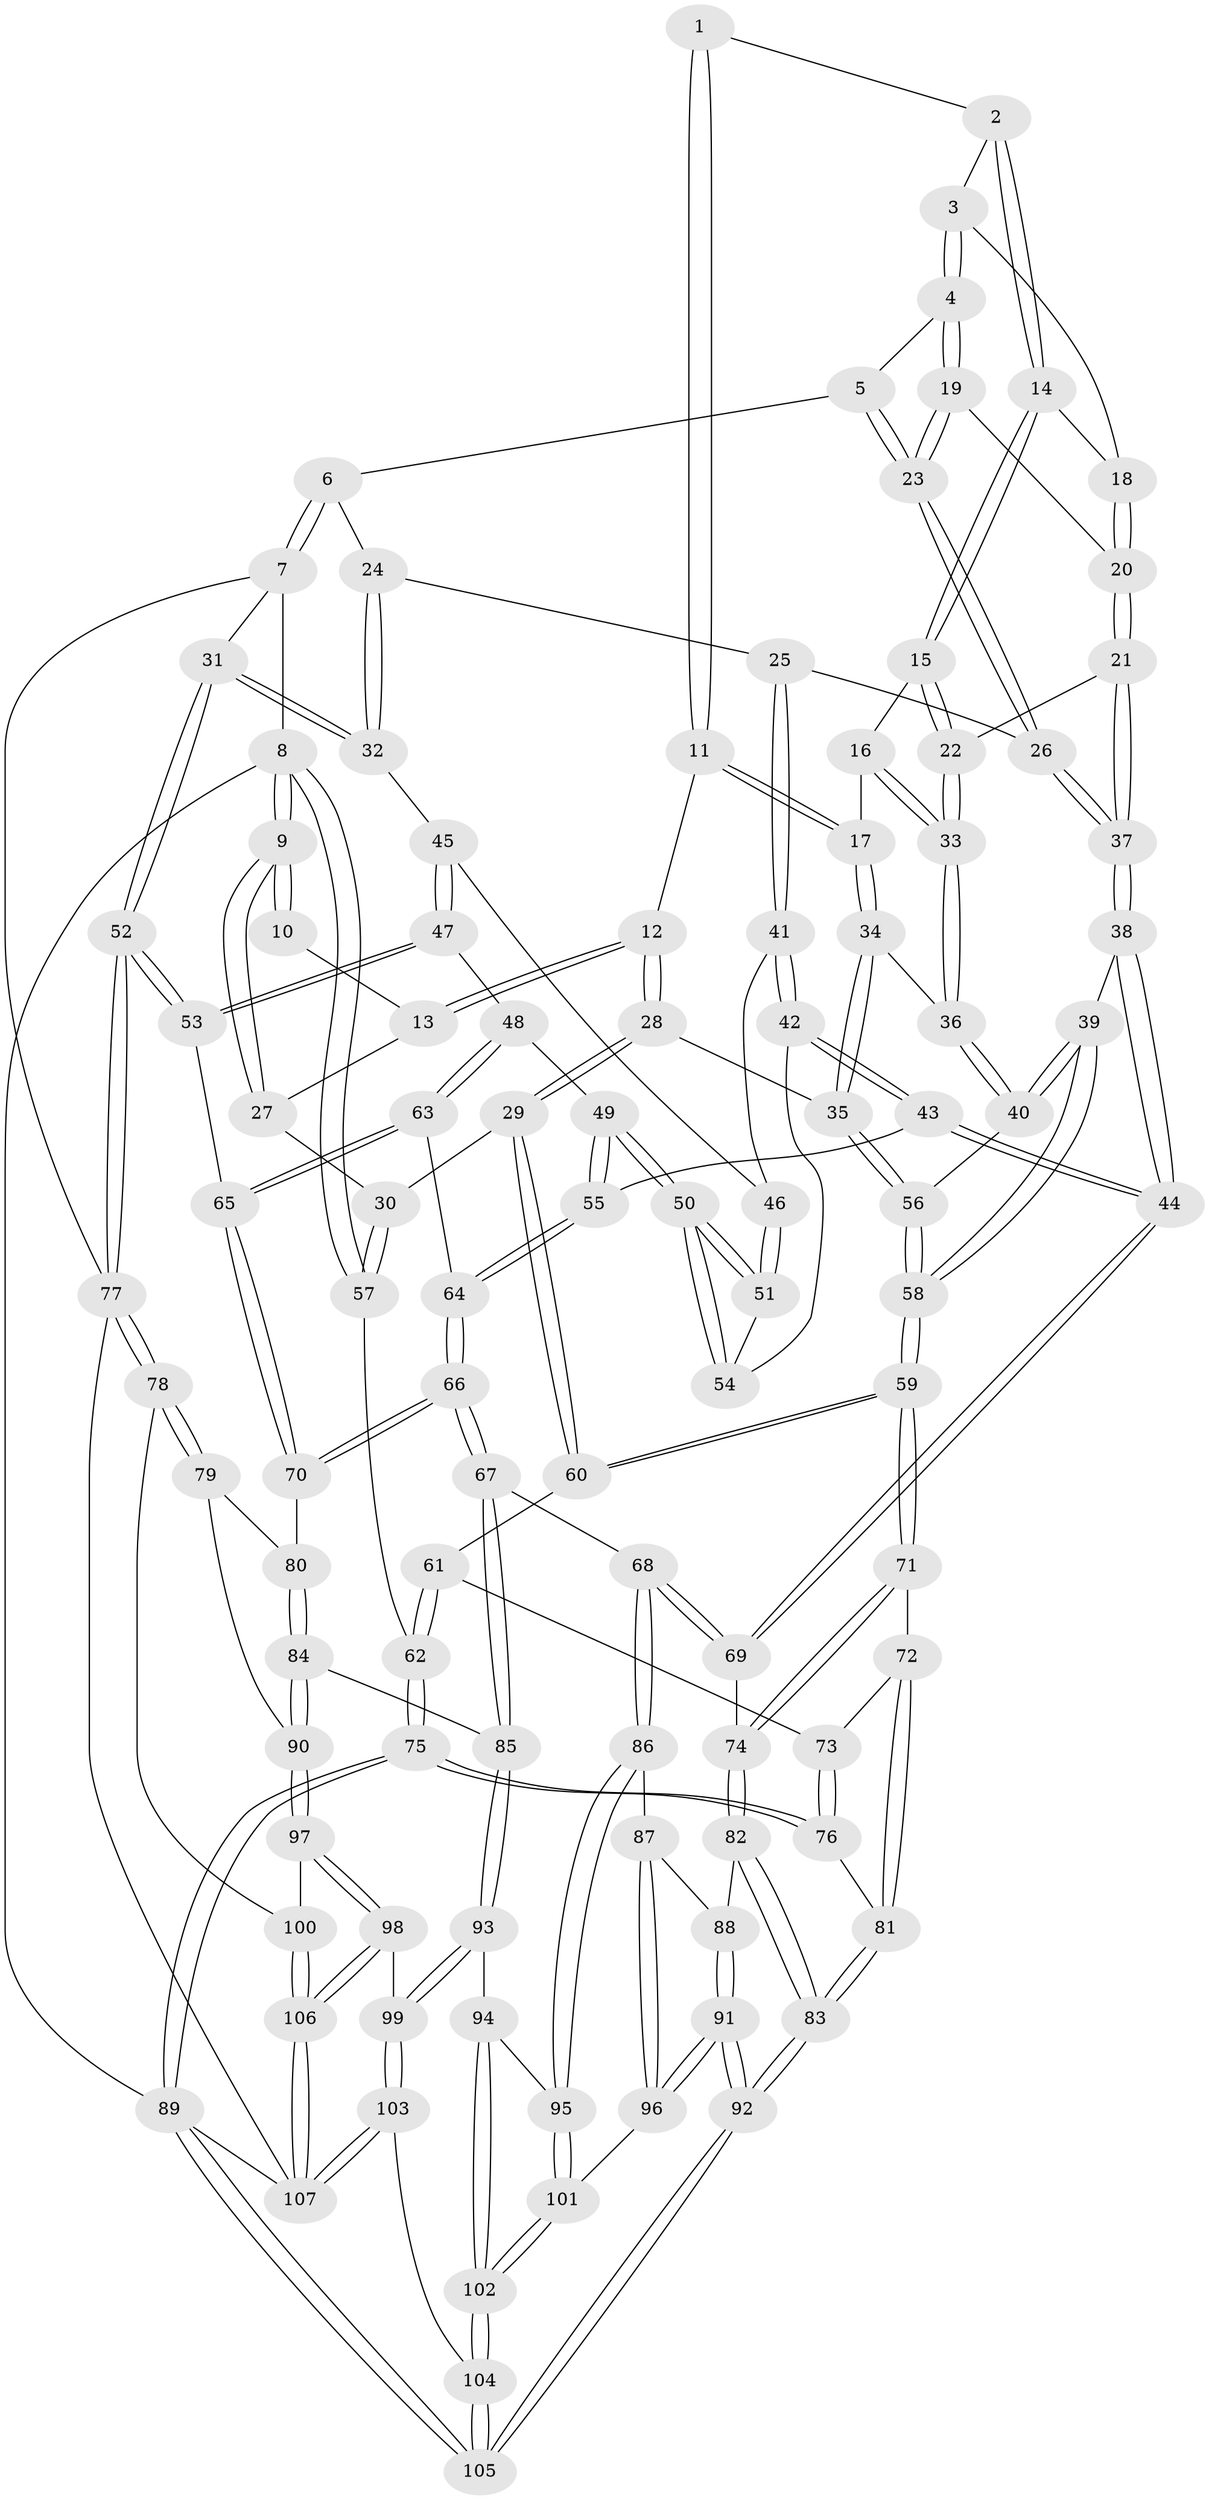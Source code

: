 // coarse degree distribution, {6: 0.1320754716981132, 9: 0.018867924528301886, 3: 0.1320754716981132, 4: 0.39622641509433965, 5: 0.24528301886792453, 8: 0.018867924528301886, 2: 0.03773584905660377, 7: 0.018867924528301886}
// Generated by graph-tools (version 1.1) at 2025/21/03/04/25 18:21:19]
// undirected, 107 vertices, 264 edges
graph export_dot {
graph [start="1"]
  node [color=gray90,style=filled];
  1 [pos="+0.20727122637782996+0"];
  2 [pos="+0.2841456844916124+0"];
  3 [pos="+0.5684187010157981+0"];
  4 [pos="+0.6788629425725866+0"];
  5 [pos="+0.7254657530111313+0"];
  6 [pos="+0.8631666669995941+0"];
  7 [pos="+1+0"];
  8 [pos="+0+0"];
  9 [pos="+0+0"];
  10 [pos="+0.15364267192834752+0"];
  11 [pos="+0.2049289090343435+0.12206561832525352"];
  12 [pos="+0.18447069871728616+0.12343687691010352"];
  13 [pos="+0.14051633404334232+0.1174188602668285"];
  14 [pos="+0.3062989205838292+0.06151984155642589"];
  15 [pos="+0.2817640380265953+0.09587668514811562"];
  16 [pos="+0.2170436815850725+0.1235992816229379"];
  17 [pos="+0.2136620184657576+0.12431157830569056"];
  18 [pos="+0.37753004469451334+0.055824152918334764"];
  19 [pos="+0.5535405372544976+0.047375463576169875"];
  20 [pos="+0.4649393729787868+0.1487255825985206"];
  21 [pos="+0.45015842547591517+0.19288952205673032"];
  22 [pos="+0.41212618217973984+0.1997288508972068"];
  23 [pos="+0.610843564360697+0.229017510883991"];
  24 [pos="+0.8371502587295606+0"];
  25 [pos="+0.618753717189456+0.24274722608650698"];
  26 [pos="+0.6123045517804214+0.241388743573965"];
  27 [pos="+0.10935219129321459+0.12083608268611386"];
  28 [pos="+0.1408879506955597+0.3356746406037094"];
  29 [pos="+0.10706295880613341+0.3455734785665162"];
  30 [pos="+0+0.26342911223533605"];
  31 [pos="+1+0.44732102562673814"];
  32 [pos="+0.8182089725988375+0.19719057909723894"];
  33 [pos="+0.3522494185757672+0.24732132951903532"];
  34 [pos="+0.2316906391167708+0.2128351413954667"];
  35 [pos="+0.17789548478553094+0.33271301608454396"];
  36 [pos="+0.3261558272461611+0.2850129107462687"];
  37 [pos="+0.5137270570801175+0.270094474151686"];
  38 [pos="+0.489209395472424+0.4550293579846044"];
  39 [pos="+0.48079657270913195+0.45254175877941366"];
  40 [pos="+0.30982422197058546+0.3549358794214373"];
  41 [pos="+0.6559914418408425+0.2644168370058649"];
  42 [pos="+0.6603628841627451+0.2979447538996953"];
  43 [pos="+0.5814561167761684+0.44662764694643725"];
  44 [pos="+0.48931563880655693+0.45516478501966035"];
  45 [pos="+0.8019214041246524+0.2217975530430411"];
  46 [pos="+0.7823240977017573+0.23192784948434464"];
  47 [pos="+0.8238376975892446+0.3761353018604947"];
  48 [pos="+0.7676069800950573+0.40598647794469667"];
  49 [pos="+0.7256278860929551+0.396203266555019"];
  50 [pos="+0.7255409807097801+0.39586651240501153"];
  51 [pos="+0.738657856228613+0.32206247555804984"];
  52 [pos="+1+0.4672748996953163"];
  53 [pos="+1+0.4732133106533598"];
  54 [pos="+0.6722242689272367+0.31190143750519833"];
  55 [pos="+0.6225776836044733+0.4537650988294114"];
  56 [pos="+0.2849692003915635+0.3628714550773421"];
  57 [pos="+0+0.26457238816362527"];
  58 [pos="+0.22602467344609944+0.5356577179958935"];
  59 [pos="+0.20804922736778514+0.557494241639594"];
  60 [pos="+0.09423540306049526+0.49772489143248877"];
  61 [pos="+0.05990602050416646+0.5132300471962091"];
  62 [pos="+0+0.5208283979380313"];
  63 [pos="+0.7817526010462157+0.5029220636624069"];
  64 [pos="+0.6817678350564833+0.5167638927685184"];
  65 [pos="+0.8510879512385131+0.5632621646930118"];
  66 [pos="+0.6918146036053968+0.6479261016916943"];
  67 [pos="+0.6207632246317328+0.6970360065622282"];
  68 [pos="+0.6177104085280555+0.6977477760782298"];
  69 [pos="+0.4805868023298068+0.5907863636314163"];
  70 [pos="+0.7982683451854538+0.6400926695476936"];
  71 [pos="+0.22824580606482656+0.6152243342978844"];
  72 [pos="+0.22619113126046944+0.6191430216613542"];
  73 [pos="+0.048847195643454924+0.6649913960391753"];
  74 [pos="+0.3979037702527072+0.6521057080897165"];
  75 [pos="+0+1"];
  76 [pos="+0+0.7963198641255991"];
  77 [pos="+1+0.7261259051776661"];
  78 [pos="+1+0.7703080070138153"];
  79 [pos="+0.8875317711231262+0.7342709658526166"];
  80 [pos="+0.8013927403257719+0.6464765975773453"];
  81 [pos="+0.21424370477251967+0.662590832694974"];
  82 [pos="+0.3960245218308992+0.6750087640767327"];
  83 [pos="+0.23294854391395528+0.8533093430548171"];
  84 [pos="+0.7730669519807368+0.8082665972741748"];
  85 [pos="+0.7625505181633623+0.8088285482049336"];
  86 [pos="+0.5830012532372765+0.795089986421595"];
  87 [pos="+0.5039003785813888+0.8099939322318921"];
  88 [pos="+0.4117548002509805+0.7331877294319893"];
  89 [pos="+0+1"];
  90 [pos="+0.8047211300503718+0.8215033261605049"];
  91 [pos="+0.357315297413184+0.9139687873825899"];
  92 [pos="+0.20160196754028764+1"];
  93 [pos="+0.6834462186924293+0.8939466175004185"];
  94 [pos="+0.624627947955752+0.8551011566904879"];
  95 [pos="+0.5835816139891854+0.7967595218390092"];
  96 [pos="+0.42322854245467045+0.8944877292675926"];
  97 [pos="+0.8209697218282217+0.8466744554006128"];
  98 [pos="+0.7877015952069237+0.9368494620928051"];
  99 [pos="+0.6843152307677975+0.8965319180598069"];
  100 [pos="+0.9373135346304701+0.8831589070846553"];
  101 [pos="+0.5208978092950538+0.9288669893143726"];
  102 [pos="+0.5560977414702127+0.9785471875513302"];
  103 [pos="+0.6104140728079689+1"];
  104 [pos="+0.6091999589416767+1"];
  105 [pos="+0.07782326197579963+1"];
  106 [pos="+0.8578894015342775+1"];
  107 [pos="+0.8537300254793366+1"];
  1 -- 2;
  1 -- 11;
  1 -- 11;
  2 -- 3;
  2 -- 14;
  2 -- 14;
  3 -- 4;
  3 -- 4;
  3 -- 18;
  4 -- 5;
  4 -- 19;
  4 -- 19;
  5 -- 6;
  5 -- 23;
  5 -- 23;
  6 -- 7;
  6 -- 7;
  6 -- 24;
  7 -- 8;
  7 -- 31;
  7 -- 77;
  8 -- 9;
  8 -- 9;
  8 -- 57;
  8 -- 57;
  8 -- 89;
  9 -- 10;
  9 -- 10;
  9 -- 27;
  9 -- 27;
  10 -- 13;
  11 -- 12;
  11 -- 17;
  11 -- 17;
  12 -- 13;
  12 -- 13;
  12 -- 28;
  12 -- 28;
  13 -- 27;
  14 -- 15;
  14 -- 15;
  14 -- 18;
  15 -- 16;
  15 -- 22;
  15 -- 22;
  16 -- 17;
  16 -- 33;
  16 -- 33;
  17 -- 34;
  17 -- 34;
  18 -- 20;
  18 -- 20;
  19 -- 20;
  19 -- 23;
  19 -- 23;
  20 -- 21;
  20 -- 21;
  21 -- 22;
  21 -- 37;
  21 -- 37;
  22 -- 33;
  22 -- 33;
  23 -- 26;
  23 -- 26;
  24 -- 25;
  24 -- 32;
  24 -- 32;
  25 -- 26;
  25 -- 41;
  25 -- 41;
  26 -- 37;
  26 -- 37;
  27 -- 30;
  28 -- 29;
  28 -- 29;
  28 -- 35;
  29 -- 30;
  29 -- 60;
  29 -- 60;
  30 -- 57;
  30 -- 57;
  31 -- 32;
  31 -- 32;
  31 -- 52;
  31 -- 52;
  32 -- 45;
  33 -- 36;
  33 -- 36;
  34 -- 35;
  34 -- 35;
  34 -- 36;
  35 -- 56;
  35 -- 56;
  36 -- 40;
  36 -- 40;
  37 -- 38;
  37 -- 38;
  38 -- 39;
  38 -- 44;
  38 -- 44;
  39 -- 40;
  39 -- 40;
  39 -- 58;
  39 -- 58;
  40 -- 56;
  41 -- 42;
  41 -- 42;
  41 -- 46;
  42 -- 43;
  42 -- 43;
  42 -- 54;
  43 -- 44;
  43 -- 44;
  43 -- 55;
  44 -- 69;
  44 -- 69;
  45 -- 46;
  45 -- 47;
  45 -- 47;
  46 -- 51;
  46 -- 51;
  47 -- 48;
  47 -- 53;
  47 -- 53;
  48 -- 49;
  48 -- 63;
  48 -- 63;
  49 -- 50;
  49 -- 50;
  49 -- 55;
  49 -- 55;
  50 -- 51;
  50 -- 51;
  50 -- 54;
  50 -- 54;
  51 -- 54;
  52 -- 53;
  52 -- 53;
  52 -- 77;
  52 -- 77;
  53 -- 65;
  55 -- 64;
  55 -- 64;
  56 -- 58;
  56 -- 58;
  57 -- 62;
  58 -- 59;
  58 -- 59;
  59 -- 60;
  59 -- 60;
  59 -- 71;
  59 -- 71;
  60 -- 61;
  61 -- 62;
  61 -- 62;
  61 -- 73;
  62 -- 75;
  62 -- 75;
  63 -- 64;
  63 -- 65;
  63 -- 65;
  64 -- 66;
  64 -- 66;
  65 -- 70;
  65 -- 70;
  66 -- 67;
  66 -- 67;
  66 -- 70;
  66 -- 70;
  67 -- 68;
  67 -- 85;
  67 -- 85;
  68 -- 69;
  68 -- 69;
  68 -- 86;
  68 -- 86;
  69 -- 74;
  70 -- 80;
  71 -- 72;
  71 -- 74;
  71 -- 74;
  72 -- 73;
  72 -- 81;
  72 -- 81;
  73 -- 76;
  73 -- 76;
  74 -- 82;
  74 -- 82;
  75 -- 76;
  75 -- 76;
  75 -- 89;
  75 -- 89;
  76 -- 81;
  77 -- 78;
  77 -- 78;
  77 -- 107;
  78 -- 79;
  78 -- 79;
  78 -- 100;
  79 -- 80;
  79 -- 90;
  80 -- 84;
  80 -- 84;
  81 -- 83;
  81 -- 83;
  82 -- 83;
  82 -- 83;
  82 -- 88;
  83 -- 92;
  83 -- 92;
  84 -- 85;
  84 -- 90;
  84 -- 90;
  85 -- 93;
  85 -- 93;
  86 -- 87;
  86 -- 95;
  86 -- 95;
  87 -- 88;
  87 -- 96;
  87 -- 96;
  88 -- 91;
  88 -- 91;
  89 -- 105;
  89 -- 105;
  89 -- 107;
  90 -- 97;
  90 -- 97;
  91 -- 92;
  91 -- 92;
  91 -- 96;
  91 -- 96;
  92 -- 105;
  92 -- 105;
  93 -- 94;
  93 -- 99;
  93 -- 99;
  94 -- 95;
  94 -- 102;
  94 -- 102;
  95 -- 101;
  95 -- 101;
  96 -- 101;
  97 -- 98;
  97 -- 98;
  97 -- 100;
  98 -- 99;
  98 -- 106;
  98 -- 106;
  99 -- 103;
  99 -- 103;
  100 -- 106;
  100 -- 106;
  101 -- 102;
  101 -- 102;
  102 -- 104;
  102 -- 104;
  103 -- 104;
  103 -- 107;
  103 -- 107;
  104 -- 105;
  104 -- 105;
  106 -- 107;
  106 -- 107;
}
